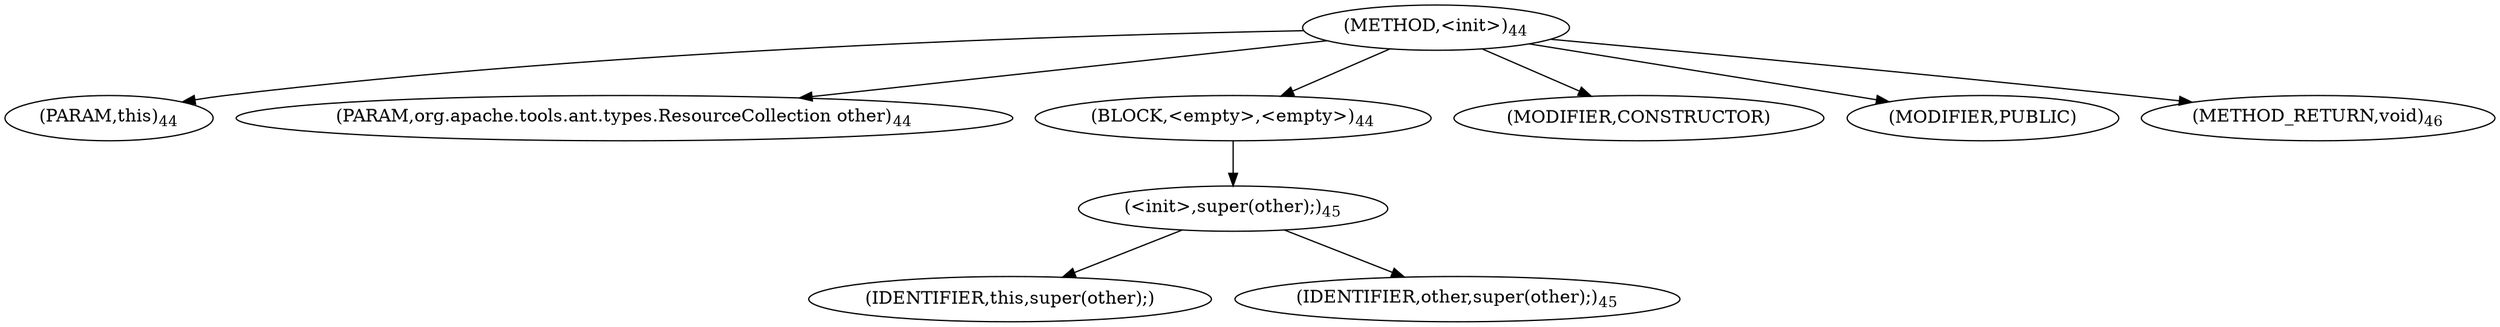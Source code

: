 digraph "&lt;init&gt;" {  
"16" [label = <(METHOD,&lt;init&gt;)<SUB>44</SUB>> ]
"4" [label = <(PARAM,this)<SUB>44</SUB>> ]
"17" [label = <(PARAM,org.apache.tools.ant.types.ResourceCollection other)<SUB>44</SUB>> ]
"18" [label = <(BLOCK,&lt;empty&gt;,&lt;empty&gt;)<SUB>44</SUB>> ]
"19" [label = <(&lt;init&gt;,super(other);)<SUB>45</SUB>> ]
"3" [label = <(IDENTIFIER,this,super(other);)> ]
"20" [label = <(IDENTIFIER,other,super(other);)<SUB>45</SUB>> ]
"21" [label = <(MODIFIER,CONSTRUCTOR)> ]
"22" [label = <(MODIFIER,PUBLIC)> ]
"23" [label = <(METHOD_RETURN,void)<SUB>46</SUB>> ]
  "16" -> "4" 
  "16" -> "17" 
  "16" -> "18" 
  "16" -> "21" 
  "16" -> "22" 
  "16" -> "23" 
  "18" -> "19" 
  "19" -> "3" 
  "19" -> "20" 
}

